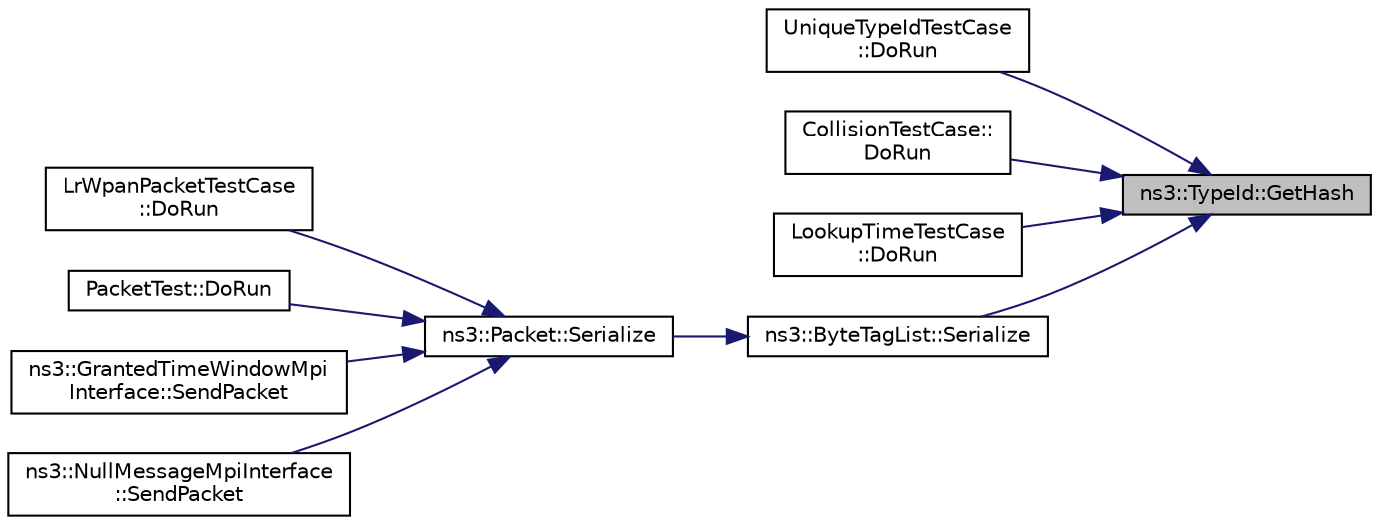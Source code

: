 digraph "ns3::TypeId::GetHash"
{
 // LATEX_PDF_SIZE
  edge [fontname="Helvetica",fontsize="10",labelfontname="Helvetica",labelfontsize="10"];
  node [fontname="Helvetica",fontsize="10",shape=record];
  rankdir="RL";
  Node1 [label="ns3::TypeId::GetHash",height=0.2,width=0.4,color="black", fillcolor="grey75", style="filled", fontcolor="black",tooltip="Get the hash."];
  Node1 -> Node2 [dir="back",color="midnightblue",fontsize="10",style="solid",fontname="Helvetica"];
  Node2 [label="UniqueTypeIdTestCase\l::DoRun",height=0.2,width=0.4,color="black", fillcolor="white", style="filled",URL="$class_unique_type_id_test_case.html#aaaf0de0c7f78d4143b4e205828cc9726",tooltip="Implementation to actually run this TestCase."];
  Node1 -> Node3 [dir="back",color="midnightblue",fontsize="10",style="solid",fontname="Helvetica"];
  Node3 [label="CollisionTestCase::\lDoRun",height=0.2,width=0.4,color="black", fillcolor="white", style="filled",URL="$class_collision_test_case.html#abf633ca113f16977e476e119a5754fab",tooltip="Implementation to actually run this TestCase."];
  Node1 -> Node4 [dir="back",color="midnightblue",fontsize="10",style="solid",fontname="Helvetica"];
  Node4 [label="LookupTimeTestCase\l::DoRun",height=0.2,width=0.4,color="black", fillcolor="white", style="filled",URL="$class_lookup_time_test_case.html#a666ef6b8a01c9e1c8c7eddc424f1edc4",tooltip="Implementation to actually run this TestCase."];
  Node1 -> Node5 [dir="back",color="midnightblue",fontsize="10",style="solid",fontname="Helvetica"];
  Node5 [label="ns3::ByteTagList::Serialize",height=0.2,width=0.4,color="black", fillcolor="white", style="filled",URL="$classns3_1_1_byte_tag_list.html#acb33b2a24f0d8a62ff035b15803cf40e",tooltip="Serialize the tag list into a byte buffer."];
  Node5 -> Node6 [dir="back",color="midnightblue",fontsize="10",style="solid",fontname="Helvetica"];
  Node6 [label="ns3::Packet::Serialize",height=0.2,width=0.4,color="black", fillcolor="white", style="filled",URL="$classns3_1_1_packet.html#a9cd43075e83f695f6d64cf78407d6eb0",tooltip="Serialize a packet, tags, and metadata into a byte buffer."];
  Node6 -> Node7 [dir="back",color="midnightblue",fontsize="10",style="solid",fontname="Helvetica"];
  Node7 [label="LrWpanPacketTestCase\l::DoRun",height=0.2,width=0.4,color="black", fillcolor="white", style="filled",URL="$class_lr_wpan_packet_test_case.html#ae85f64d48a71983a4a43f49e5571546a",tooltip="Implementation to actually run this TestCase."];
  Node6 -> Node8 [dir="back",color="midnightblue",fontsize="10",style="solid",fontname="Helvetica"];
  Node8 [label="PacketTest::DoRun",height=0.2,width=0.4,color="black", fillcolor="white", style="filled",URL="$class_packet_test.html#a2f4d69aa1b21616ea14efd54fee55da2",tooltip="Implementation to actually run this TestCase."];
  Node6 -> Node9 [dir="back",color="midnightblue",fontsize="10",style="solid",fontname="Helvetica"];
  Node9 [label="ns3::GrantedTimeWindowMpi\lInterface::SendPacket",height=0.2,width=0.4,color="black", fillcolor="white", style="filled",URL="$classns3_1_1_granted_time_window_mpi_interface.html#ac3b6bb4ae10c6e49001d664871b201c6",tooltip="Send a packet to a remote node."];
  Node6 -> Node10 [dir="back",color="midnightblue",fontsize="10",style="solid",fontname="Helvetica"];
  Node10 [label="ns3::NullMessageMpiInterface\l::SendPacket",height=0.2,width=0.4,color="black", fillcolor="white", style="filled",URL="$classns3_1_1_null_message_mpi_interface.html#a5bef503661f681b69f0c69abda3ed25a",tooltip="Send a packet to a remote node."];
}
